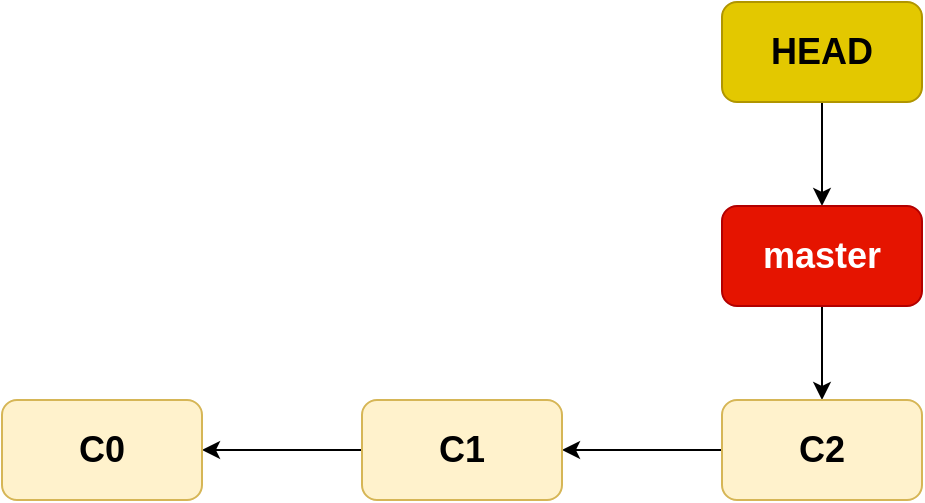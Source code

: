 <mxfile>
    <diagram id="Zphku5AM_jrOAezdSDCR" name="第 1 页">
        <mxGraphModel dx="1374" dy="785" grid="1" gridSize="10" guides="1" tooltips="1" connect="1" arrows="1" fold="1" page="1" pageScale="1" pageWidth="827" pageHeight="1169" math="0" shadow="0">
            <root>
                <mxCell id="0"/>
                <mxCell id="1" parent="0"/>
                <mxCell id="4" value="" style="edgeStyle=none;html=1;fontSize=18;fontStyle=1;startArrow=classic;startFill=1;endArrow=none;endFill=0;" edge="1" parent="1" source="2" target="3">
                    <mxGeometry relative="1" as="geometry"/>
                </mxCell>
                <mxCell id="2" value="C0" style="rounded=1;whiteSpace=wrap;html=1;fillColor=#fff2cc;strokeColor=#d6b656;fontSize=18;fontStyle=1" parent="1" vertex="1">
                    <mxGeometry x="50" y="340" width="100" height="50" as="geometry"/>
                </mxCell>
                <mxCell id="6" value="" style="edgeStyle=none;html=1;fontSize=18;fontStyle=1;startArrow=classic;startFill=1;endArrow=none;endFill=0;" edge="1" parent="1" source="3" target="5">
                    <mxGeometry relative="1" as="geometry"/>
                </mxCell>
                <mxCell id="3" value="C1" style="rounded=1;whiteSpace=wrap;html=1;fillColor=#fff2cc;strokeColor=#d6b656;fontSize=18;fontStyle=1" vertex="1" parent="1">
                    <mxGeometry x="230" y="340" width="100" height="50" as="geometry"/>
                </mxCell>
                <mxCell id="8" value="" style="edgeStyle=none;html=1;fontSize=18;fontStyle=1;startArrow=classic;startFill=1;endArrow=none;endFill=0;" edge="1" parent="1" source="5" target="7">
                    <mxGeometry relative="1" as="geometry"/>
                </mxCell>
                <mxCell id="5" value="C2" style="rounded=1;whiteSpace=wrap;html=1;fillColor=#fff2cc;strokeColor=#d6b656;fontSize=18;fontStyle=1" vertex="1" parent="1">
                    <mxGeometry x="410" y="340" width="100" height="50" as="geometry"/>
                </mxCell>
                <mxCell id="10" value="" style="edgeStyle=none;html=1;fontSize=18;startArrow=classic;startFill=1;endArrow=none;endFill=0;" edge="1" parent="1" source="7" target="9">
                    <mxGeometry relative="1" as="geometry"/>
                </mxCell>
                <mxCell id="7" value="master" style="rounded=1;whiteSpace=wrap;html=1;fillColor=#e51400;strokeColor=#B20000;fontColor=#ffffff;fontSize=18;fontStyle=1" vertex="1" parent="1">
                    <mxGeometry x="410" y="243" width="100" height="50" as="geometry"/>
                </mxCell>
                <mxCell id="9" value="HEAD" style="rounded=1;whiteSpace=wrap;html=1;fillColor=#e3c800;strokeColor=#B09500;fontColor=#000000;fontSize=18;fontStyle=1" vertex="1" parent="1">
                    <mxGeometry x="410" y="141" width="100" height="50" as="geometry"/>
                </mxCell>
            </root>
        </mxGraphModel>
    </diagram>
</mxfile>